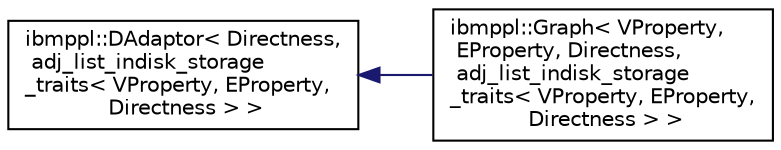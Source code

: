 digraph "Graphical Class Hierarchy"
{
  edge [fontname="Helvetica",fontsize="10",labelfontname="Helvetica",labelfontsize="10"];
  node [fontname="Helvetica",fontsize="10",shape=record];
  rankdir="LR";
  Node1 [label="ibmppl::DAdaptor\< Directness,\l adj_list_indisk_storage\l_traits\< VProperty, EProperty,\l Directness \> \>",height=0.2,width=0.4,color="black", fillcolor="white", style="filled",URL="$classibmppl_1_1DAdaptor.html"];
  Node1 -> Node2 [dir="back",color="midnightblue",fontsize="10",style="solid",fontname="Helvetica"];
  Node2 [label="ibmppl::Graph\< VProperty,\l EProperty, Directness,\l adj_list_indisk_storage\l_traits\< VProperty, EProperty,\l Directness \> \>",height=0.2,width=0.4,color="black", fillcolor="white", style="filled",URL="$classibmppl_1_1Graph.html"];
}

